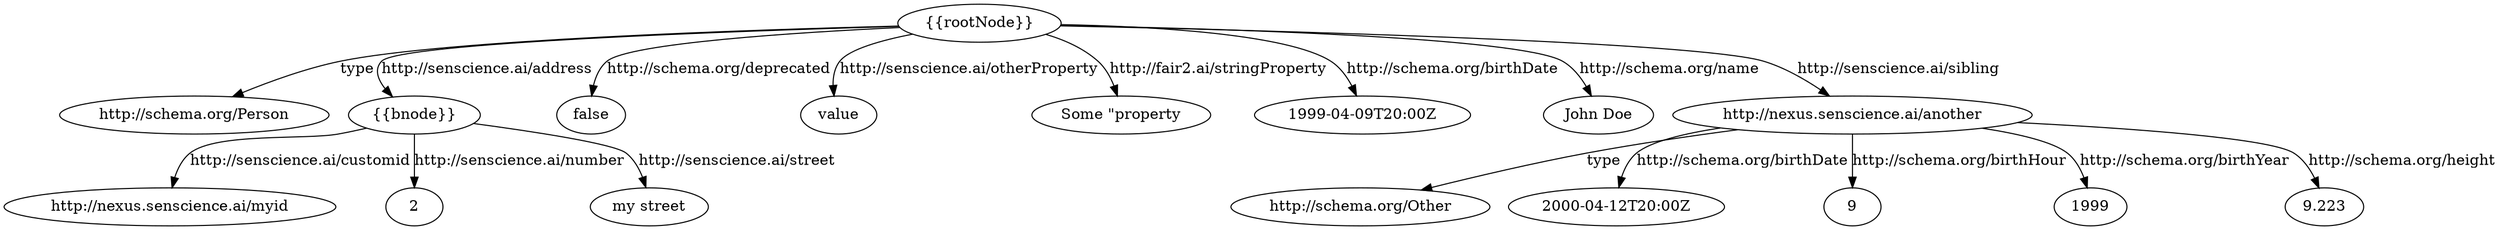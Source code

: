 digraph "{{rootNode}}" {
  "{{rootNode}}" -> "http://schema.org/Person" [label = "type"]
  "{{rootNode}}" -> "{{bnode}}" [label = "http://senscience.ai/address"]
  "{{bnode}}" -> "http://nexus.senscience.ai/myid" [label = "http://senscience.ai/customid"]
  "{{bnode}}" -> 2 [label = "http://senscience.ai/number"]
  "{{bnode}}" -> "my street" [label = "http://senscience.ai/street"]
  "{{rootNode}}" -> false [label = "http://schema.org/deprecated"]
  "{{rootNode}}" -> "value" [label = "http://senscience.ai/otherProperty"]
  "{{rootNode}}" -> "Some \"property" [label = "http://fair2.ai/stringProperty"]
  "{{rootNode}}" -> "1999-04-09T20:00Z" [label = "http://schema.org/birthDate"]
  "{{rootNode}}" -> "John Doe" [label = "http://schema.org/name"]
  "{{rootNode}}" -> "http://nexus.senscience.ai/another" [label = "http://senscience.ai/sibling"]
  "http://nexus.senscience.ai/another" -> "http://schema.org/Other" [label = "type"]
  "http://nexus.senscience.ai/another" -> "2000-04-12T20:00Z" [label = "http://schema.org/birthDate"]
  "http://nexus.senscience.ai/another" -> 9 [label = "http://schema.org/birthHour"]
  "http://nexus.senscience.ai/another" -> 1999 [label = "http://schema.org/birthYear"]
  "http://nexus.senscience.ai/another" -> 9.223 [label = "http://schema.org/height"]
}